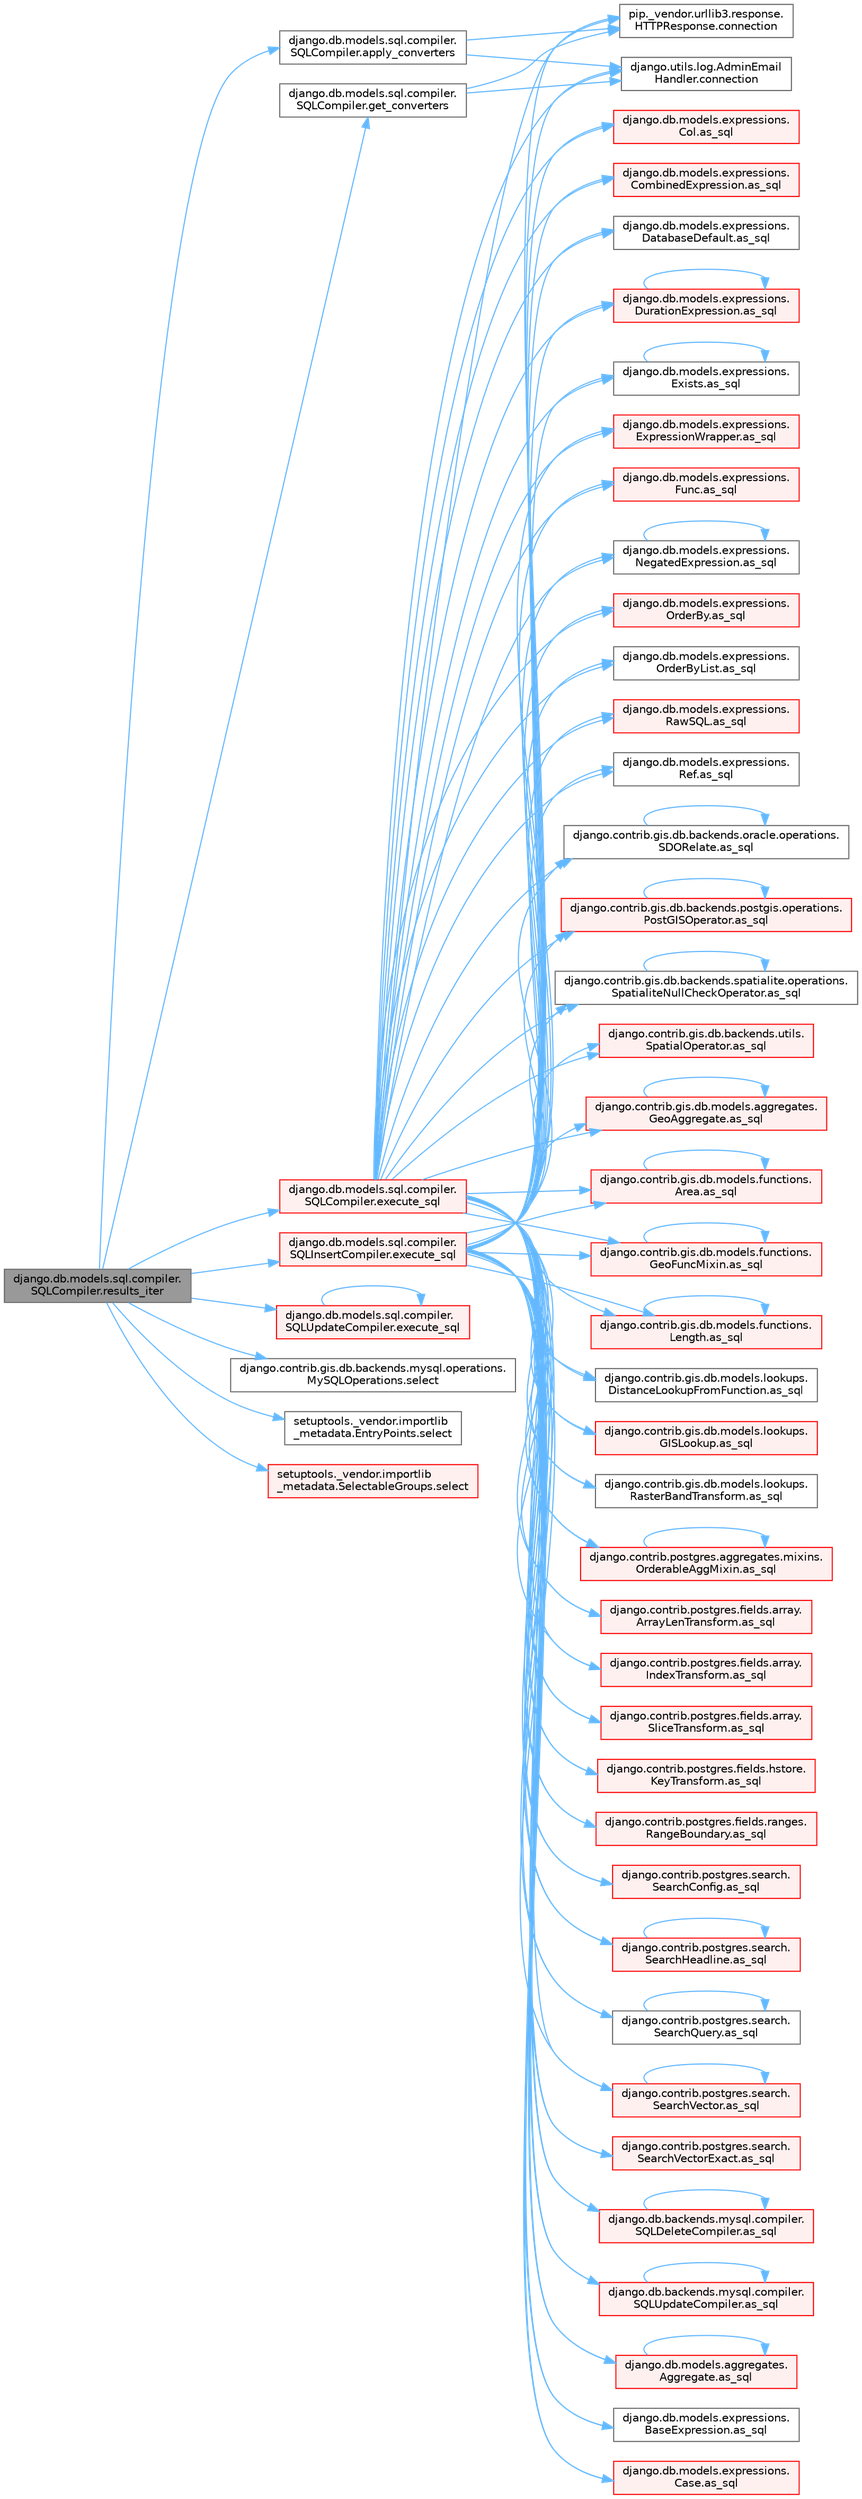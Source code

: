 digraph "django.db.models.sql.compiler.SQLCompiler.results_iter"
{
 // LATEX_PDF_SIZE
  bgcolor="transparent";
  edge [fontname=Helvetica,fontsize=10,labelfontname=Helvetica,labelfontsize=10];
  node [fontname=Helvetica,fontsize=10,shape=box,height=0.2,width=0.4];
  rankdir="LR";
  Node1 [id="Node000001",label="django.db.models.sql.compiler.\lSQLCompiler.results_iter",height=0.2,width=0.4,color="gray40", fillcolor="grey60", style="filled", fontcolor="black",tooltip=" "];
  Node1 -> Node2 [id="edge1_Node000001_Node000002",color="steelblue1",style="solid",tooltip=" "];
  Node2 [id="Node000002",label="django.db.models.sql.compiler.\lSQLCompiler.apply_converters",height=0.2,width=0.4,color="grey40", fillcolor="white", style="filled",URL="$classdjango_1_1db_1_1models_1_1sql_1_1compiler_1_1_s_q_l_compiler.html#a5481aadf9c49f6e887361de6bc20e507",tooltip=" "];
  Node2 -> Node3 [id="edge2_Node000002_Node000003",color="steelblue1",style="solid",tooltip=" "];
  Node3 [id="Node000003",label="django.utils.log.AdminEmail\lHandler.connection",height=0.2,width=0.4,color="grey40", fillcolor="white", style="filled",URL="$classdjango_1_1utils_1_1log_1_1_admin_email_handler.html#a545b5f7ec55a857fe1ca7836814a0760",tooltip=" "];
  Node2 -> Node4 [id="edge3_Node000002_Node000004",color="steelblue1",style="solid",tooltip=" "];
  Node4 [id="Node000004",label="pip._vendor.urllib3.response.\lHTTPResponse.connection",height=0.2,width=0.4,color="grey40", fillcolor="white", style="filled",URL="$classpip_1_1__vendor_1_1urllib3_1_1response_1_1_h_t_t_p_response.html#a9002314624685de3bbf9b84bdc87fef8",tooltip=" "];
  Node1 -> Node5 [id="edge4_Node000001_Node000005",color="steelblue1",style="solid",tooltip=" "];
  Node5 [id="Node000005",label="django.db.models.sql.compiler.\lSQLCompiler.execute_sql",height=0.2,width=0.4,color="red", fillcolor="#FFF0F0", style="filled",URL="$classdjango_1_1db_1_1models_1_1sql_1_1compiler_1_1_s_q_l_compiler.html#a07cbbc7958a72203f8ebe9ba29b9356f",tooltip=" "];
  Node5 -> Node6 [id="edge5_Node000005_Node000006",color="steelblue1",style="solid",tooltip=" "];
  Node6 [id="Node000006",label="django.contrib.gis.db.backends.oracle.operations.\lSDORelate.as_sql",height=0.2,width=0.4,color="grey40", fillcolor="white", style="filled",URL="$classdjango_1_1contrib_1_1gis_1_1db_1_1backends_1_1oracle_1_1operations_1_1_s_d_o_relate.html#a94a46f8ba923b89907f5cd3e302cf785",tooltip=" "];
  Node6 -> Node6 [id="edge6_Node000006_Node000006",color="steelblue1",style="solid",tooltip=" "];
  Node5 -> Node7 [id="edge7_Node000005_Node000007",color="steelblue1",style="solid",tooltip=" "];
  Node7 [id="Node000007",label="django.contrib.gis.db.backends.postgis.operations.\lPostGISOperator.as_sql",height=0.2,width=0.4,color="red", fillcolor="#FFF0F0", style="filled",URL="$classdjango_1_1contrib_1_1gis_1_1db_1_1backends_1_1postgis_1_1operations_1_1_post_g_i_s_operator.html#aa35b834f6a2671b6a8f833dc68189fa9",tooltip=" "];
  Node7 -> Node7 [id="edge8_Node000007_Node000007",color="steelblue1",style="solid",tooltip=" "];
  Node5 -> Node10 [id="edge9_Node000005_Node000010",color="steelblue1",style="solid",tooltip=" "];
  Node10 [id="Node000010",label="django.contrib.gis.db.backends.spatialite.operations.\lSpatialiteNullCheckOperator.as_sql",height=0.2,width=0.4,color="grey40", fillcolor="white", style="filled",URL="$classdjango_1_1contrib_1_1gis_1_1db_1_1backends_1_1spatialite_1_1operations_1_1_spatialite_null_check_operator.html#a7de00b7a9cbecd0297b8bcb830a030e5",tooltip=" "];
  Node10 -> Node10 [id="edge10_Node000010_Node000010",color="steelblue1",style="solid",tooltip=" "];
  Node5 -> Node11 [id="edge11_Node000005_Node000011",color="steelblue1",style="solid",tooltip=" "];
  Node11 [id="Node000011",label="django.contrib.gis.db.backends.utils.\lSpatialOperator.as_sql",height=0.2,width=0.4,color="red", fillcolor="#FFF0F0", style="filled",URL="$classdjango_1_1contrib_1_1gis_1_1db_1_1backends_1_1utils_1_1_spatial_operator.html#a27e0a4f12f3315d2376c039fcd0aeb47",tooltip=" "];
  Node5 -> Node16 [id="edge12_Node000005_Node000016",color="steelblue1",style="solid",tooltip=" "];
  Node16 [id="Node000016",label="django.contrib.gis.db.models.aggregates.\lGeoAggregate.as_sql",height=0.2,width=0.4,color="red", fillcolor="#FFF0F0", style="filled",URL="$classdjango_1_1contrib_1_1gis_1_1db_1_1models_1_1aggregates_1_1_geo_aggregate.html#ad3813945e069a3c8f2de1db6244a865e",tooltip=" "];
  Node16 -> Node16 [id="edge13_Node000016_Node000016",color="steelblue1",style="solid",tooltip=" "];
  Node5 -> Node4536 [id="edge14_Node000005_Node004536",color="steelblue1",style="solid",tooltip=" "];
  Node4536 [id="Node004536",label="django.contrib.gis.db.models.functions.\lArea.as_sql",height=0.2,width=0.4,color="red", fillcolor="#FFF0F0", style="filled",URL="$classdjango_1_1contrib_1_1gis_1_1db_1_1models_1_1functions_1_1_area.html#aec6730ff969e960f68b84a63a3714261",tooltip=" "];
  Node4536 -> Node4536 [id="edge15_Node004536_Node004536",color="steelblue1",style="solid",tooltip=" "];
  Node5 -> Node4537 [id="edge16_Node000005_Node004537",color="steelblue1",style="solid",tooltip=" "];
  Node4537 [id="Node004537",label="django.contrib.gis.db.models.functions.\lGeoFuncMixin.as_sql",height=0.2,width=0.4,color="red", fillcolor="#FFF0F0", style="filled",URL="$classdjango_1_1contrib_1_1gis_1_1db_1_1models_1_1functions_1_1_geo_func_mixin.html#a682492f2db975199ae0b1249f40dccdb",tooltip=" "];
  Node4537 -> Node4537 [id="edge17_Node004537_Node004537",color="steelblue1",style="solid",tooltip=" "];
  Node5 -> Node4539 [id="edge18_Node000005_Node004539",color="steelblue1",style="solid",tooltip=" "];
  Node4539 [id="Node004539",label="django.contrib.gis.db.models.functions.\lLength.as_sql",height=0.2,width=0.4,color="red", fillcolor="#FFF0F0", style="filled",URL="$classdjango_1_1contrib_1_1gis_1_1db_1_1models_1_1functions_1_1_length.html#a9cf18ee44326e19ef93c771ded0e14d8",tooltip=" "];
  Node4539 -> Node4539 [id="edge19_Node004539_Node004539",color="steelblue1",style="solid",tooltip=" "];
  Node5 -> Node4540 [id="edge20_Node000005_Node004540",color="steelblue1",style="solid",tooltip=" "];
  Node4540 [id="Node004540",label="django.contrib.gis.db.models.lookups.\lDistanceLookupFromFunction.as_sql",height=0.2,width=0.4,color="grey40", fillcolor="white", style="filled",URL="$classdjango_1_1contrib_1_1gis_1_1db_1_1models_1_1lookups_1_1_distance_lookup_from_function.html#a2b52a19e5208424ea2ae1ebfae29e1e6",tooltip=" "];
  Node5 -> Node4541 [id="edge21_Node000005_Node004541",color="steelblue1",style="solid",tooltip=" "];
  Node4541 [id="Node004541",label="django.contrib.gis.db.models.lookups.\lGISLookup.as_sql",height=0.2,width=0.4,color="red", fillcolor="#FFF0F0", style="filled",URL="$classdjango_1_1contrib_1_1gis_1_1db_1_1models_1_1lookups_1_1_g_i_s_lookup.html#a205b0f4d374825c94cddf5a23b4a415f",tooltip=" "];
  Node5 -> Node4580 [id="edge22_Node000005_Node004580",color="steelblue1",style="solid",tooltip=" "];
  Node4580 [id="Node004580",label="django.contrib.gis.db.models.lookups.\lRasterBandTransform.as_sql",height=0.2,width=0.4,color="grey40", fillcolor="white", style="filled",URL="$classdjango_1_1contrib_1_1gis_1_1db_1_1models_1_1lookups_1_1_raster_band_transform.html#a00ed7d46e11c06b2f9d949b4af49f286",tooltip=" "];
  Node5 -> Node4581 [id="edge23_Node000005_Node004581",color="steelblue1",style="solid",tooltip=" "];
  Node4581 [id="Node004581",label="django.contrib.postgres.aggregates.mixins.\lOrderableAggMixin.as_sql",height=0.2,width=0.4,color="red", fillcolor="#FFF0F0", style="filled",URL="$classdjango_1_1contrib_1_1postgres_1_1aggregates_1_1mixins_1_1_orderable_agg_mixin.html#a7f63e2c24bf63dca707c46b7ce56e32e",tooltip=" "];
  Node4581 -> Node4581 [id="edge24_Node004581_Node004581",color="steelblue1",style="solid",tooltip=" "];
  Node5 -> Node4582 [id="edge25_Node000005_Node004582",color="steelblue1",style="solid",tooltip=" "];
  Node4582 [id="Node004582",label="django.contrib.postgres.fields.array.\lArrayLenTransform.as_sql",height=0.2,width=0.4,color="red", fillcolor="#FFF0F0", style="filled",URL="$classdjango_1_1contrib_1_1postgres_1_1fields_1_1array_1_1_array_len_transform.html#a1732ce083ddfe41fa57c60af4caa87f8",tooltip=" "];
  Node5 -> Node4583 [id="edge26_Node000005_Node004583",color="steelblue1",style="solid",tooltip=" "];
  Node4583 [id="Node004583",label="django.contrib.postgres.fields.array.\lIndexTransform.as_sql",height=0.2,width=0.4,color="red", fillcolor="#FFF0F0", style="filled",URL="$classdjango_1_1contrib_1_1postgres_1_1fields_1_1array_1_1_index_transform.html#aa3768b799c70ccd1a20642f974723bc7",tooltip=" "];
  Node5 -> Node4584 [id="edge27_Node000005_Node004584",color="steelblue1",style="solid",tooltip=" "];
  Node4584 [id="Node004584",label="django.contrib.postgres.fields.array.\lSliceTransform.as_sql",height=0.2,width=0.4,color="red", fillcolor="#FFF0F0", style="filled",URL="$classdjango_1_1contrib_1_1postgres_1_1fields_1_1array_1_1_slice_transform.html#adc5e91e1d2ce6e9bbee3be2837596d21",tooltip=" "];
  Node5 -> Node4585 [id="edge28_Node000005_Node004585",color="steelblue1",style="solid",tooltip=" "];
  Node4585 [id="Node004585",label="django.contrib.postgres.fields.hstore.\lKeyTransform.as_sql",height=0.2,width=0.4,color="red", fillcolor="#FFF0F0", style="filled",URL="$classdjango_1_1contrib_1_1postgres_1_1fields_1_1hstore_1_1_key_transform.html#ab7e8f8c9260cb2e64bab2a1c13d1fc9b",tooltip=" "];
  Node5 -> Node4586 [id="edge29_Node000005_Node004586",color="steelblue1",style="solid",tooltip=" "];
  Node4586 [id="Node004586",label="django.contrib.postgres.fields.ranges.\lRangeBoundary.as_sql",height=0.2,width=0.4,color="red", fillcolor="#FFF0F0", style="filled",URL="$classdjango_1_1contrib_1_1postgres_1_1fields_1_1ranges_1_1_range_boundary.html#a273834079a2e89779dba3e936c23a8da",tooltip=" "];
  Node5 -> Node4587 [id="edge30_Node000005_Node004587",color="steelblue1",style="solid",tooltip=" "];
  Node4587 [id="Node004587",label="django.contrib.postgres.search.\lSearchConfig.as_sql",height=0.2,width=0.4,color="red", fillcolor="#FFF0F0", style="filled",URL="$classdjango_1_1contrib_1_1postgres_1_1search_1_1_search_config.html#a7ba29d44cd2f2990ed340379e8af2013",tooltip=" "];
  Node5 -> Node4588 [id="edge31_Node000005_Node004588",color="steelblue1",style="solid",tooltip=" "];
  Node4588 [id="Node004588",label="django.contrib.postgres.search.\lSearchHeadline.as_sql",height=0.2,width=0.4,color="red", fillcolor="#FFF0F0", style="filled",URL="$classdjango_1_1contrib_1_1postgres_1_1search_1_1_search_headline.html#a1305fdd710fd745a4f7e2793911b1ff0",tooltip=" "];
  Node4588 -> Node4588 [id="edge32_Node004588_Node004588",color="steelblue1",style="solid",tooltip=" "];
  Node5 -> Node4589 [id="edge33_Node000005_Node004589",color="steelblue1",style="solid",tooltip=" "];
  Node4589 [id="Node004589",label="django.contrib.postgres.search.\lSearchQuery.as_sql",height=0.2,width=0.4,color="grey40", fillcolor="white", style="filled",URL="$classdjango_1_1contrib_1_1postgres_1_1search_1_1_search_query.html#a179b9360318da20453e3f36c0e206290",tooltip=" "];
  Node4589 -> Node4589 [id="edge34_Node004589_Node004589",color="steelblue1",style="solid",tooltip=" "];
  Node5 -> Node4590 [id="edge35_Node000005_Node004590",color="steelblue1",style="solid",tooltip=" "];
  Node4590 [id="Node004590",label="django.contrib.postgres.search.\lSearchVector.as_sql",height=0.2,width=0.4,color="red", fillcolor="#FFF0F0", style="filled",URL="$classdjango_1_1contrib_1_1postgres_1_1search_1_1_search_vector.html#a05812851011102db0b0966e4853bb77a",tooltip=" "];
  Node4590 -> Node4590 [id="edge36_Node004590_Node004590",color="steelblue1",style="solid",tooltip=" "];
  Node5 -> Node4591 [id="edge37_Node000005_Node004591",color="steelblue1",style="solid",tooltip=" "];
  Node4591 [id="Node004591",label="django.contrib.postgres.search.\lSearchVectorExact.as_sql",height=0.2,width=0.4,color="red", fillcolor="#FFF0F0", style="filled",URL="$classdjango_1_1contrib_1_1postgres_1_1search_1_1_search_vector_exact.html#a6c2ef3f70f628015bf404fa3fd413f87",tooltip=" "];
  Node5 -> Node4592 [id="edge38_Node000005_Node004592",color="steelblue1",style="solid",tooltip=" "];
  Node4592 [id="Node004592",label="django.db.backends.mysql.compiler.\lSQLDeleteCompiler.as_sql",height=0.2,width=0.4,color="red", fillcolor="#FFF0F0", style="filled",URL="$classdjango_1_1db_1_1backends_1_1mysql_1_1compiler_1_1_s_q_l_delete_compiler.html#a71d0cb490cf857ffa3af19927999a391",tooltip=" "];
  Node4592 -> Node4592 [id="edge39_Node004592_Node004592",color="steelblue1",style="solid",tooltip=" "];
  Node5 -> Node4617 [id="edge40_Node000005_Node004617",color="steelblue1",style="solid",tooltip=" "];
  Node4617 [id="Node004617",label="django.db.backends.mysql.compiler.\lSQLUpdateCompiler.as_sql",height=0.2,width=0.4,color="red", fillcolor="#FFF0F0", style="filled",URL="$classdjango_1_1db_1_1backends_1_1mysql_1_1compiler_1_1_s_q_l_update_compiler.html#a6a7dd775b5cf1da0496f37d18d26ba8c",tooltip=" "];
  Node4617 -> Node4617 [id="edge41_Node004617_Node004617",color="steelblue1",style="solid",tooltip=" "];
  Node5 -> Node4622 [id="edge42_Node000005_Node004622",color="steelblue1",style="solid",tooltip=" "];
  Node4622 [id="Node004622",label="django.db.models.aggregates.\lAggregate.as_sql",height=0.2,width=0.4,color="red", fillcolor="#FFF0F0", style="filled",URL="$classdjango_1_1db_1_1models_1_1aggregates_1_1_aggregate.html#aeb213202f480fabf5956d513efab08d6",tooltip=" "];
  Node4622 -> Node4622 [id="edge43_Node004622_Node004622",color="steelblue1",style="solid",tooltip=" "];
  Node5 -> Node4624 [id="edge44_Node000005_Node004624",color="steelblue1",style="solid",tooltip=" "];
  Node4624 [id="Node004624",label="django.db.models.expressions.\lBaseExpression.as_sql",height=0.2,width=0.4,color="grey40", fillcolor="white", style="filled",URL="$classdjango_1_1db_1_1models_1_1expressions_1_1_base_expression.html#ad376c5a8082d66cf12725ac7ab9b0957",tooltip=" "];
  Node5 -> Node4625 [id="edge45_Node000005_Node004625",color="steelblue1",style="solid",tooltip=" "];
  Node4625 [id="Node004625",label="django.db.models.expressions.\lCase.as_sql",height=0.2,width=0.4,color="red", fillcolor="#FFF0F0", style="filled",URL="$classdjango_1_1db_1_1models_1_1expressions_1_1_case.html#a41d0d2712521088615ae784d16c4b2fb",tooltip=" "];
  Node5 -> Node4628 [id="edge46_Node000005_Node004628",color="steelblue1",style="solid",tooltip=" "];
  Node4628 [id="Node004628",label="django.db.models.expressions.\lCol.as_sql",height=0.2,width=0.4,color="red", fillcolor="#FFF0F0", style="filled",URL="$classdjango_1_1db_1_1models_1_1expressions_1_1_col.html#a9092e663003e5ecd1345b37792ad4bb9",tooltip=" "];
  Node5 -> Node4629 [id="edge47_Node000005_Node004629",color="steelblue1",style="solid",tooltip=" "];
  Node4629 [id="Node004629",label="django.db.models.expressions.\lCombinedExpression.as_sql",height=0.2,width=0.4,color="red", fillcolor="#FFF0F0", style="filled",URL="$classdjango_1_1db_1_1models_1_1expressions_1_1_combined_expression.html#ae71a1cce92848d2078acdf81322a39db",tooltip=" "];
  Node5 -> Node4630 [id="edge48_Node000005_Node004630",color="steelblue1",style="solid",tooltip=" "];
  Node4630 [id="Node004630",label="django.db.models.expressions.\lDatabaseDefault.as_sql",height=0.2,width=0.4,color="grey40", fillcolor="white", style="filled",URL="$classdjango_1_1db_1_1models_1_1expressions_1_1_database_default.html#a8c75d2f7033ce1a7741f1874c5c7edd9",tooltip=" "];
  Node5 -> Node4631 [id="edge49_Node000005_Node004631",color="steelblue1",style="solid",tooltip=" "];
  Node4631 [id="Node004631",label="django.db.models.expressions.\lDurationExpression.as_sql",height=0.2,width=0.4,color="red", fillcolor="#FFF0F0", style="filled",URL="$classdjango_1_1db_1_1models_1_1expressions_1_1_duration_expression.html#a96fb041a2c24cc95a51f9a86634a4837",tooltip=" "];
  Node4631 -> Node4631 [id="edge50_Node004631_Node004631",color="steelblue1",style="solid",tooltip=" "];
  Node5 -> Node4632 [id="edge51_Node000005_Node004632",color="steelblue1",style="solid",tooltip=" "];
  Node4632 [id="Node004632",label="django.db.models.expressions.\lExists.as_sql",height=0.2,width=0.4,color="grey40", fillcolor="white", style="filled",URL="$classdjango_1_1db_1_1models_1_1expressions_1_1_exists.html#aca1b291f17b62ded84b1621ee2048632",tooltip=" "];
  Node4632 -> Node4632 [id="edge52_Node004632_Node004632",color="steelblue1",style="solid",tooltip=" "];
  Node5 -> Node4633 [id="edge53_Node000005_Node004633",color="steelblue1",style="solid",tooltip=" "];
  Node4633 [id="Node004633",label="django.db.models.expressions.\lExpressionWrapper.as_sql",height=0.2,width=0.4,color="red", fillcolor="#FFF0F0", style="filled",URL="$classdjango_1_1db_1_1models_1_1expressions_1_1_expression_wrapper.html#a49f0ca24c80021e9207624f26f449ae7",tooltip=" "];
  Node5 -> Node4634 [id="edge54_Node000005_Node004634",color="steelblue1",style="solid",tooltip=" "];
  Node4634 [id="Node004634",label="django.db.models.expressions.\lFunc.as_sql",height=0.2,width=0.4,color="red", fillcolor="#FFF0F0", style="filled",URL="$classdjango_1_1db_1_1models_1_1expressions_1_1_func.html#a02c8cebd3b72619f302e1dd2b1b8814d",tooltip=" "];
  Node5 -> Node4635 [id="edge55_Node000005_Node004635",color="steelblue1",style="solid",tooltip=" "];
  Node4635 [id="Node004635",label="django.db.models.expressions.\lNegatedExpression.as_sql",height=0.2,width=0.4,color="grey40", fillcolor="white", style="filled",URL="$classdjango_1_1db_1_1models_1_1expressions_1_1_negated_expression.html#aaaec97c4f3c1b63fa58f4d55f93113ac",tooltip=" "];
  Node4635 -> Node4635 [id="edge56_Node004635_Node004635",color="steelblue1",style="solid",tooltip=" "];
  Node5 -> Node4636 [id="edge57_Node000005_Node004636",color="steelblue1",style="solid",tooltip=" "];
  Node4636 [id="Node004636",label="django.db.models.expressions.\lOrderBy.as_sql",height=0.2,width=0.4,color="red", fillcolor="#FFF0F0", style="filled",URL="$classdjango_1_1db_1_1models_1_1expressions_1_1_order_by.html#a0f30765b95d25721e3ee9ec3466c74c9",tooltip=" "];
  Node5 -> Node4637 [id="edge58_Node000005_Node004637",color="steelblue1",style="solid",tooltip=" "];
  Node4637 [id="Node004637",label="django.db.models.expressions.\lOrderByList.as_sql",height=0.2,width=0.4,color="grey40", fillcolor="white", style="filled",URL="$classdjango_1_1db_1_1models_1_1expressions_1_1_order_by_list.html#a8c2d1a9a673c6bf014b34e1af5460f89",tooltip=" "];
  Node5 -> Node4638 [id="edge59_Node000005_Node004638",color="steelblue1",style="solid",tooltip=" "];
  Node4638 [id="Node004638",label="django.db.models.expressions.\lRawSQL.as_sql",height=0.2,width=0.4,color="red", fillcolor="#FFF0F0", style="filled",URL="$classdjango_1_1db_1_1models_1_1expressions_1_1_raw_s_q_l.html#a0f5ee8e122d3ea15197eaeb226d30aa7",tooltip=" "];
  Node5 -> Node4639 [id="edge60_Node000005_Node004639",color="steelblue1",style="solid",tooltip=" "];
  Node4639 [id="Node004639",label="django.db.models.expressions.\lRef.as_sql",height=0.2,width=0.4,color="grey40", fillcolor="white", style="filled",URL="$classdjango_1_1db_1_1models_1_1expressions_1_1_ref.html#a7321fe8eb10ad31e27de8e2a15989961",tooltip=" "];
  Node5 -> Node3 [id="edge61_Node000005_Node000003",color="steelblue1",style="solid",tooltip=" "];
  Node5 -> Node4 [id="edge62_Node000005_Node000004",color="steelblue1",style="solid",tooltip=" "];
  Node1 -> Node4716 [id="edge63_Node000001_Node004716",color="steelblue1",style="solid",tooltip=" "];
  Node4716 [id="Node004716",label="django.db.models.sql.compiler.\lSQLInsertCompiler.execute_sql",height=0.2,width=0.4,color="red", fillcolor="#FFF0F0", style="filled",URL="$classdjango_1_1db_1_1models_1_1sql_1_1compiler_1_1_s_q_l_insert_compiler.html#a59b977e6c439adafa1c3b0092dd7074f",tooltip=" "];
  Node4716 -> Node6 [id="edge64_Node004716_Node000006",color="steelblue1",style="solid",tooltip=" "];
  Node4716 -> Node7 [id="edge65_Node004716_Node000007",color="steelblue1",style="solid",tooltip=" "];
  Node4716 -> Node10 [id="edge66_Node004716_Node000010",color="steelblue1",style="solid",tooltip=" "];
  Node4716 -> Node11 [id="edge67_Node004716_Node000011",color="steelblue1",style="solid",tooltip=" "];
  Node4716 -> Node16 [id="edge68_Node004716_Node000016",color="steelblue1",style="solid",tooltip=" "];
  Node4716 -> Node4536 [id="edge69_Node004716_Node004536",color="steelblue1",style="solid",tooltip=" "];
  Node4716 -> Node4537 [id="edge70_Node004716_Node004537",color="steelblue1",style="solid",tooltip=" "];
  Node4716 -> Node4539 [id="edge71_Node004716_Node004539",color="steelblue1",style="solid",tooltip=" "];
  Node4716 -> Node4540 [id="edge72_Node004716_Node004540",color="steelblue1",style="solid",tooltip=" "];
  Node4716 -> Node4541 [id="edge73_Node004716_Node004541",color="steelblue1",style="solid",tooltip=" "];
  Node4716 -> Node4580 [id="edge74_Node004716_Node004580",color="steelblue1",style="solid",tooltip=" "];
  Node4716 -> Node4581 [id="edge75_Node004716_Node004581",color="steelblue1",style="solid",tooltip=" "];
  Node4716 -> Node4582 [id="edge76_Node004716_Node004582",color="steelblue1",style="solid",tooltip=" "];
  Node4716 -> Node4583 [id="edge77_Node004716_Node004583",color="steelblue1",style="solid",tooltip=" "];
  Node4716 -> Node4584 [id="edge78_Node004716_Node004584",color="steelblue1",style="solid",tooltip=" "];
  Node4716 -> Node4585 [id="edge79_Node004716_Node004585",color="steelblue1",style="solid",tooltip=" "];
  Node4716 -> Node4586 [id="edge80_Node004716_Node004586",color="steelblue1",style="solid",tooltip=" "];
  Node4716 -> Node4587 [id="edge81_Node004716_Node004587",color="steelblue1",style="solid",tooltip=" "];
  Node4716 -> Node4588 [id="edge82_Node004716_Node004588",color="steelblue1",style="solid",tooltip=" "];
  Node4716 -> Node4589 [id="edge83_Node004716_Node004589",color="steelblue1",style="solid",tooltip=" "];
  Node4716 -> Node4590 [id="edge84_Node004716_Node004590",color="steelblue1",style="solid",tooltip=" "];
  Node4716 -> Node4591 [id="edge85_Node004716_Node004591",color="steelblue1",style="solid",tooltip=" "];
  Node4716 -> Node4592 [id="edge86_Node004716_Node004592",color="steelblue1",style="solid",tooltip=" "];
  Node4716 -> Node4617 [id="edge87_Node004716_Node004617",color="steelblue1",style="solid",tooltip=" "];
  Node4716 -> Node4622 [id="edge88_Node004716_Node004622",color="steelblue1",style="solid",tooltip=" "];
  Node4716 -> Node4624 [id="edge89_Node004716_Node004624",color="steelblue1",style="solid",tooltip=" "];
  Node4716 -> Node4625 [id="edge90_Node004716_Node004625",color="steelblue1",style="solid",tooltip=" "];
  Node4716 -> Node4628 [id="edge91_Node004716_Node004628",color="steelblue1",style="solid",tooltip=" "];
  Node4716 -> Node4629 [id="edge92_Node004716_Node004629",color="steelblue1",style="solid",tooltip=" "];
  Node4716 -> Node4630 [id="edge93_Node004716_Node004630",color="steelblue1",style="solid",tooltip=" "];
  Node4716 -> Node4631 [id="edge94_Node004716_Node004631",color="steelblue1",style="solid",tooltip=" "];
  Node4716 -> Node4632 [id="edge95_Node004716_Node004632",color="steelblue1",style="solid",tooltip=" "];
  Node4716 -> Node4633 [id="edge96_Node004716_Node004633",color="steelblue1",style="solid",tooltip=" "];
  Node4716 -> Node4634 [id="edge97_Node004716_Node004634",color="steelblue1",style="solid",tooltip=" "];
  Node4716 -> Node4635 [id="edge98_Node004716_Node004635",color="steelblue1",style="solid",tooltip=" "];
  Node4716 -> Node4636 [id="edge99_Node004716_Node004636",color="steelblue1",style="solid",tooltip=" "];
  Node4716 -> Node4637 [id="edge100_Node004716_Node004637",color="steelblue1",style="solid",tooltip=" "];
  Node4716 -> Node4638 [id="edge101_Node004716_Node004638",color="steelblue1",style="solid",tooltip=" "];
  Node4716 -> Node4639 [id="edge102_Node004716_Node004639",color="steelblue1",style="solid",tooltip=" "];
  Node4716 -> Node3 [id="edge103_Node004716_Node000003",color="steelblue1",style="solid",tooltip=" "];
  Node4716 -> Node4 [id="edge104_Node004716_Node000004",color="steelblue1",style="solid",tooltip=" "];
  Node1 -> Node4717 [id="edge105_Node000001_Node004717",color="steelblue1",style="solid",tooltip=" "];
  Node4717 [id="Node004717",label="django.db.models.sql.compiler.\lSQLUpdateCompiler.execute_sql",height=0.2,width=0.4,color="red", fillcolor="#FFF0F0", style="filled",URL="$classdjango_1_1db_1_1models_1_1sql_1_1compiler_1_1_s_q_l_update_compiler.html#a84724c5297d03c262688a039f6b41b63",tooltip=" "];
  Node4717 -> Node4717 [id="edge106_Node004717_Node004717",color="steelblue1",style="solid",tooltip=" "];
  Node1 -> Node4718 [id="edge107_Node000001_Node004718",color="steelblue1",style="solid",tooltip=" "];
  Node4718 [id="Node004718",label="django.db.models.sql.compiler.\lSQLCompiler.get_converters",height=0.2,width=0.4,color="grey40", fillcolor="white", style="filled",URL="$classdjango_1_1db_1_1models_1_1sql_1_1compiler_1_1_s_q_l_compiler.html#ad5af4ddf5413beaf2d91b0bb5c1bf5d2",tooltip=" "];
  Node4718 -> Node3 [id="edge108_Node004718_Node000003",color="steelblue1",style="solid",tooltip=" "];
  Node4718 -> Node4 [id="edge109_Node004718_Node000004",color="steelblue1",style="solid",tooltip=" "];
  Node1 -> Node1246 [id="edge110_Node000001_Node001246",color="steelblue1",style="solid",tooltip=" "];
  Node1246 [id="Node001246",label="django.contrib.gis.db.backends.mysql.operations.\lMySQLOperations.select",height=0.2,width=0.4,color="grey40", fillcolor="white", style="filled",URL="$classdjango_1_1contrib_1_1gis_1_1db_1_1backends_1_1mysql_1_1operations_1_1_my_s_q_l_operations.html#a284d53076e3cb34e7be3e29f7a257e29",tooltip=" "];
  Node1 -> Node1247 [id="edge111_Node000001_Node001247",color="steelblue1",style="solid",tooltip=" "];
  Node1247 [id="Node001247",label="setuptools._vendor.importlib\l_metadata.EntryPoints.select",height=0.2,width=0.4,color="grey40", fillcolor="white", style="filled",URL="$classsetuptools_1_1__vendor_1_1importlib__metadata_1_1_entry_points.html#a9d6f21a90bc8484556c17e7549ec48b8",tooltip=" "];
  Node1 -> Node1248 [id="edge112_Node000001_Node001248",color="steelblue1",style="solid",tooltip=" "];
  Node1248 [id="Node001248",label="setuptools._vendor.importlib\l_metadata.SelectableGroups.select",height=0.2,width=0.4,color="red", fillcolor="#FFF0F0", style="filled",URL="$classsetuptools_1_1__vendor_1_1importlib__metadata_1_1_selectable_groups.html#a2e1b574df1dfc1d3ddd577f86a13cf46",tooltip=" "];
}

